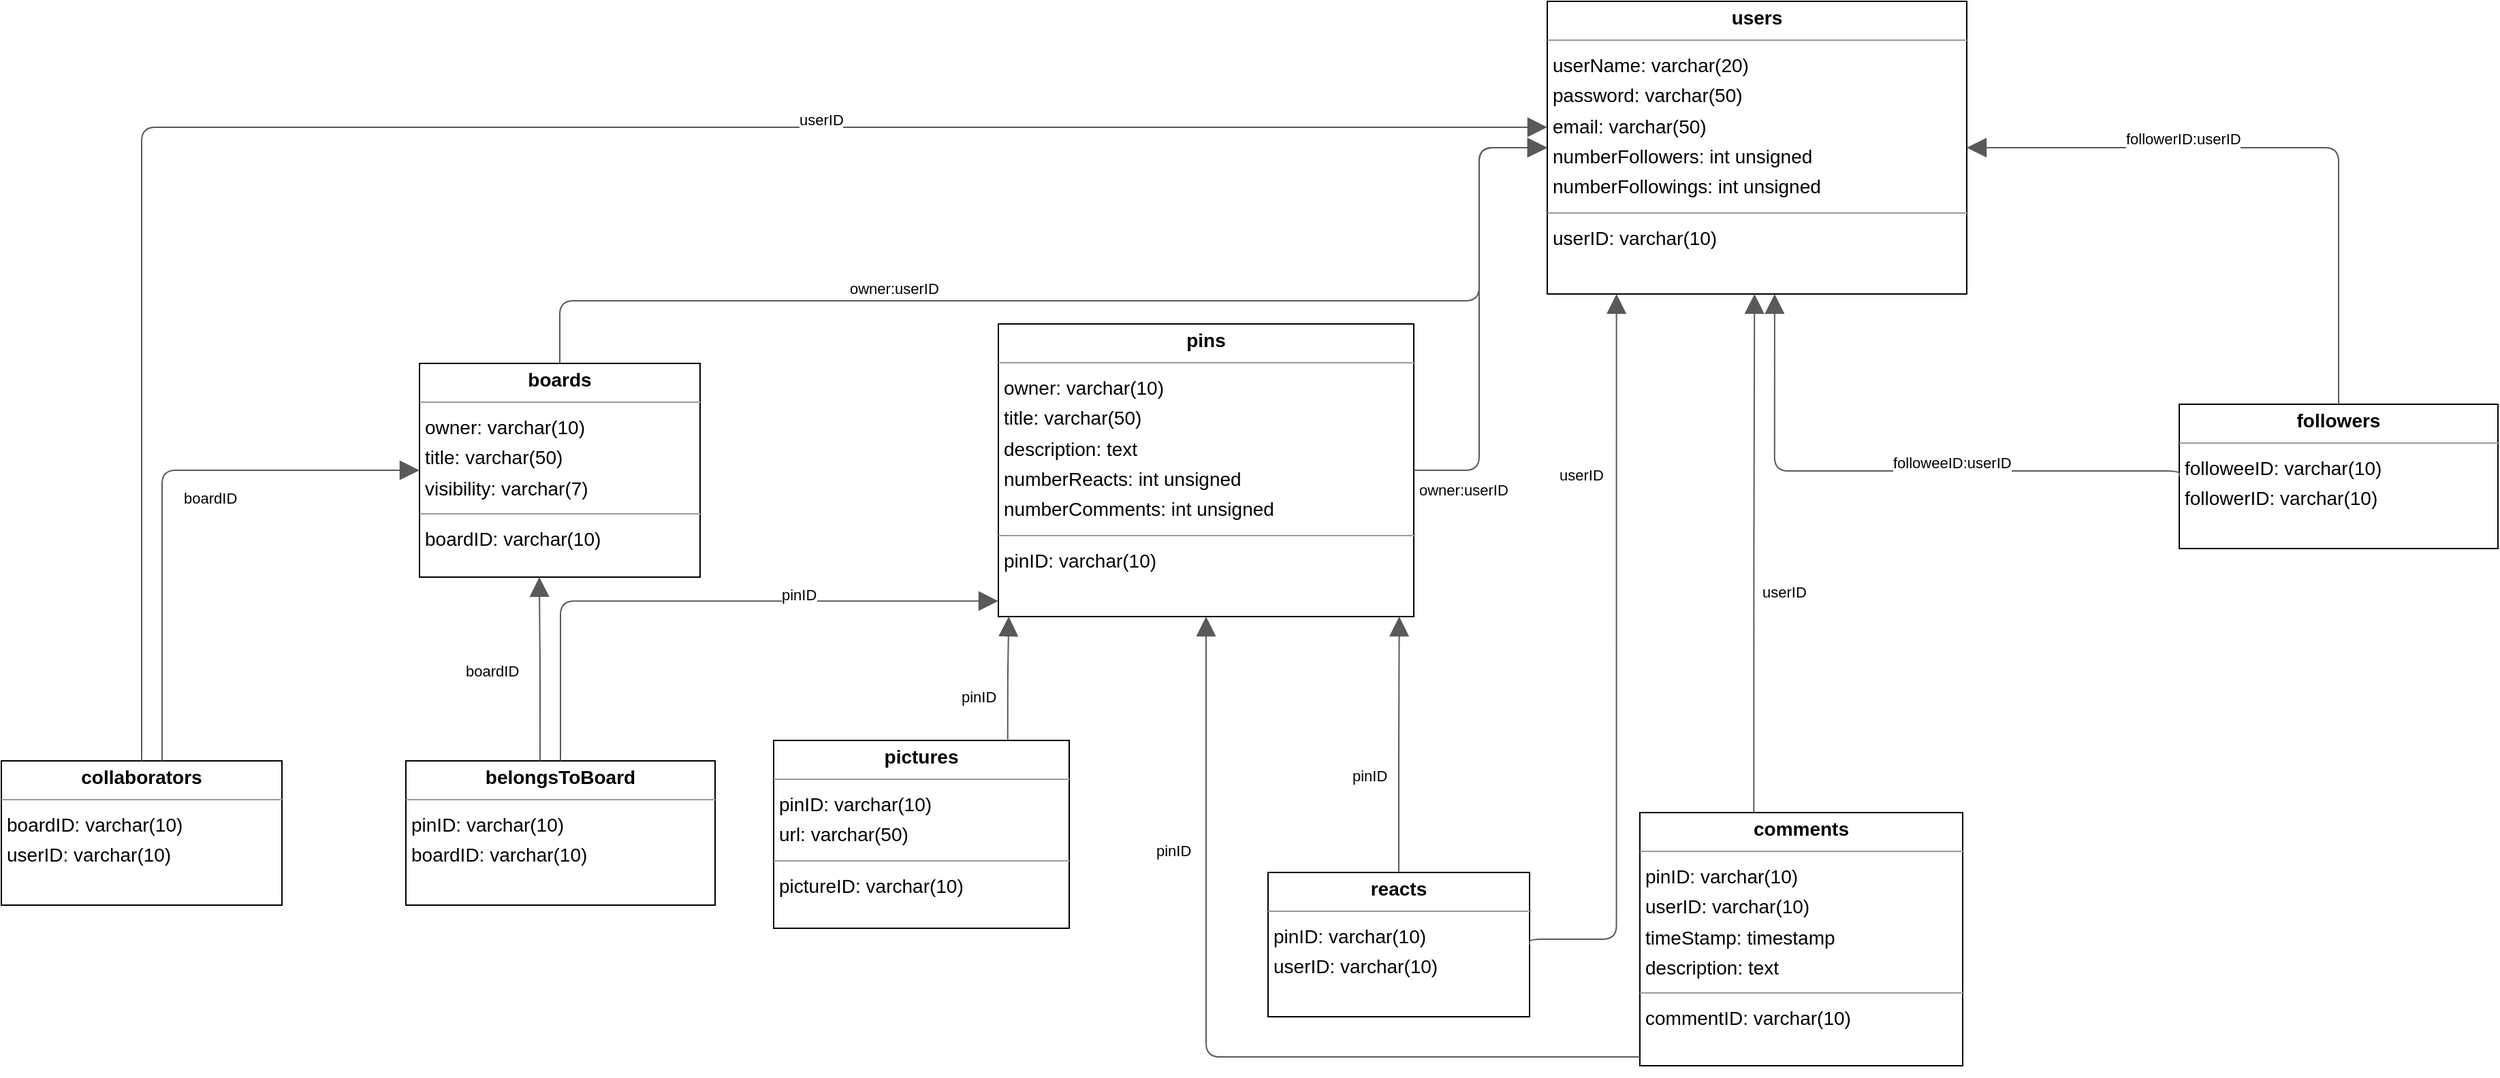 <mxGraphModel dx="0" dy="0" grid="1" gridSize="10" guides="1" tooltips="1" connect="1" arrows="1" fold="1" page="0" pageScale="1" background="none" math="0" shadow="0">
  <root>
    <mxCell id="0" />
    <mxCell id="1" parent="0" />
    <mxCell id="node2" parent="1" vertex="1" value="&lt;p style=&quot;margin:0px;margin-top:4px;text-align:center;&quot;&gt;&lt;b&gt;belongsToBoard&lt;/b&gt;&lt;/p&gt;&lt;hr size=&quot;1&quot;/&gt;&lt;p style=&quot;margin:0 0 0 4px;line-height:1.6;&quot;&gt; pinID: varchar(10)&lt;br/&gt; boardID: varchar(10)&lt;/p&gt;" style="verticalAlign=top;align=left;overflow=fill;fontSize=14;fontFamily=Helvetica;html=1;rounded=0;shadow=0;comic=0;labelBackgroundColor=none;strokeWidth=1;">
      <mxGeometry x="78" y="261" width="227" height="106" as="geometry" />
    </mxCell>
    <mxCell id="node7" parent="1" vertex="1" value="&lt;p style=&quot;margin:0px;margin-top:4px;text-align:center;&quot;&gt;&lt;b&gt;boards&lt;/b&gt;&lt;/p&gt;&lt;hr size=&quot;1&quot;/&gt;&lt;p style=&quot;margin:0 0 0 4px;line-height:1.6;&quot;&gt; owner: varchar(10)&lt;br/&gt; title: varchar(50)&lt;br/&gt; visibility: varchar(7)&lt;/p&gt;&lt;hr size=&quot;1&quot;/&gt;&lt;p style=&quot;margin:0 0 0 4px;line-height:1.6;&quot;&gt; boardID: varchar(10)&lt;/p&gt;" style="verticalAlign=top;align=left;overflow=fill;fontSize=14;fontFamily=Helvetica;html=1;rounded=0;shadow=0;comic=0;labelBackgroundColor=none;strokeWidth=1;">
      <mxGeometry x="88" y="-31" width="206" height="157" as="geometry" />
    </mxCell>
    <mxCell id="node1" parent="1" vertex="1" value="&lt;p style=&quot;margin:0px;margin-top:4px;text-align:center;&quot;&gt;&lt;b&gt;collaborators&lt;/b&gt;&lt;/p&gt;&lt;hr size=&quot;1&quot;/&gt;&lt;p style=&quot;margin:0 0 0 4px;line-height:1.6;&quot;&gt; boardID: varchar(10)&lt;br/&gt; userID: varchar(10)&lt;/p&gt;" style="verticalAlign=top;align=left;overflow=fill;fontSize=14;fontFamily=Helvetica;html=1;rounded=0;shadow=0;comic=0;labelBackgroundColor=none;strokeWidth=1;">
      <mxGeometry x="-219" y="261" width="206" height="106" as="geometry" />
    </mxCell>
    <mxCell id="node5" parent="1" vertex="1" value="&lt;p style=&quot;margin:0px;margin-top:4px;text-align:center;&quot;&gt;&lt;b&gt;comments&lt;/b&gt;&lt;/p&gt;&lt;hr size=&quot;1&quot;/&gt;&lt;p style=&quot;margin:0 0 0 4px;line-height:1.6;&quot;&gt; pinID: varchar(10)&lt;br/&gt; userID: varchar(10)&lt;br/&gt; timeStamp: timestamp&lt;br/&gt; description: text&lt;/p&gt;&lt;hr size=&quot;1&quot;/&gt;&lt;p style=&quot;margin:0 0 0 4px;line-height:1.6;&quot;&gt; commentID: varchar(10)&lt;/p&gt;" style="verticalAlign=top;align=left;overflow=fill;fontSize=14;fontFamily=Helvetica;html=1;rounded=0;shadow=0;comic=0;labelBackgroundColor=none;strokeWidth=1;">
      <mxGeometry x="984" y="299" width="237" height="186" as="geometry" />
    </mxCell>
    <mxCell id="node6" parent="1" vertex="1" value="&lt;p style=&quot;margin:0px;margin-top:4px;text-align:center;&quot;&gt;&lt;b&gt;followers&lt;/b&gt;&lt;/p&gt;&lt;hr size=&quot;1&quot;/&gt;&lt;p style=&quot;margin:0 0 0 4px;line-height:1.6;&quot;&gt; followeeID: varchar(10)&lt;br/&gt; followerID: varchar(10)&lt;/p&gt;" style="verticalAlign=top;align=left;overflow=fill;fontSize=14;fontFamily=Helvetica;html=1;rounded=0;shadow=0;comic=0;labelBackgroundColor=none;strokeWidth=1;">
      <mxGeometry x="1380" y="-1" width="234" height="106" as="geometry" />
    </mxCell>
    <mxCell id="node3" parent="1" vertex="1" value="&lt;p style=&quot;margin:0px;margin-top:4px;text-align:center;&quot;&gt;&lt;b&gt;pictures&lt;/b&gt;&lt;/p&gt;&lt;hr size=&quot;1&quot;/&gt;&lt;p style=&quot;margin:0 0 0 4px;line-height:1.6;&quot;&gt; pinID: varchar(10)&lt;br/&gt; url: varchar(50)&lt;/p&gt;&lt;hr size=&quot;1&quot;/&gt;&lt;p style=&quot;margin:0 0 0 4px;line-height:1.6;&quot;&gt; pictureID: varchar(10)&lt;/p&gt;" style="verticalAlign=top;align=left;overflow=fill;fontSize=14;fontFamily=Helvetica;html=1;rounded=0;shadow=0;comic=0;labelBackgroundColor=none;strokeWidth=1;">
      <mxGeometry x="348" y="246" width="217" height="138" as="geometry" />
    </mxCell>
    <mxCell id="node4" parent="1" vertex="1" value="&lt;p style=&quot;margin:0px;margin-top:4px;text-align:center;&quot;&gt;&lt;b&gt;pins&lt;/b&gt;&lt;/p&gt;&lt;hr size=&quot;1&quot;/&gt;&lt;p style=&quot;margin:0 0 0 4px;line-height:1.6;&quot;&gt; owner: varchar(10)&lt;br/&gt; title: varchar(50)&lt;br/&gt; description: text&lt;br/&gt; numberReacts: int unsigned&lt;br/&gt; numberComments: int unsigned&lt;/p&gt;&lt;hr size=&quot;1&quot;/&gt;&lt;p style=&quot;margin:0 0 0 4px;line-height:1.6;&quot;&gt; pinID: varchar(10)&lt;/p&gt;" style="verticalAlign=top;align=left;overflow=fill;fontSize=14;fontFamily=Helvetica;html=1;rounded=0;shadow=0;comic=0;labelBackgroundColor=none;strokeWidth=1;">
      <mxGeometry x="513" y="-60" width="305" height="215" as="geometry" />
    </mxCell>
    <mxCell id="node0" parent="1" vertex="1" value="&lt;p style=&quot;margin:0px;margin-top:4px;text-align:center;&quot;&gt;&lt;b&gt;reacts&lt;/b&gt;&lt;/p&gt;&lt;hr size=&quot;1&quot;/&gt;&lt;p style=&quot;margin:0 0 0 4px;line-height:1.6;&quot;&gt; pinID: varchar(10)&lt;br/&gt; userID: varchar(10)&lt;/p&gt;" style="verticalAlign=top;align=left;overflow=fill;fontSize=14;fontFamily=Helvetica;html=1;rounded=0;shadow=0;comic=0;labelBackgroundColor=none;strokeWidth=1;">
      <mxGeometry x="711" y="343" width="192" height="106" as="geometry" />
    </mxCell>
    <mxCell id="node8" parent="1" vertex="1" value="&lt;p style=&quot;margin:0px;margin-top:4px;text-align:center;&quot;&gt;&lt;b&gt;users&lt;/b&gt;&lt;/p&gt;&lt;hr size=&quot;1&quot;/&gt;&lt;p style=&quot;margin:0 0 0 4px;line-height:1.6;&quot;&gt; userName: varchar(20)&lt;br/&gt; password: varchar(50)&lt;br/&gt; email: varchar(50)&lt;br/&gt; numberFollowers: int unsigned&lt;br/&gt; numberFollowings: int unsigned&lt;/p&gt;&lt;hr size=&quot;1&quot;/&gt;&lt;p style=&quot;margin:0 0 0 4px;line-height:1.6;&quot;&gt; userID: varchar(10)&lt;/p&gt;" style="verticalAlign=top;align=left;overflow=fill;fontSize=14;fontFamily=Helvetica;html=1;rounded=0;shadow=0;comic=0;labelBackgroundColor=none;strokeWidth=1;">
      <mxGeometry x="916" y="-297" width="308" height="215" as="geometry" />
    </mxCell>
    <mxCell id="edge5" edge="1" value="" parent="1" source="node2" target="node7" style="html=1;rounded=1;edgeStyle=orthogonalEdgeStyle;dashed=0;startArrow=none;endArrow=block;endSize=12;strokeColor=#595959;exitX=0.434;exitY=0.000;exitDx=0;exitDy=0;entryX=0.427;entryY=1.000;entryDx=0;entryDy=0;">
      <mxGeometry width="50" height="50" relative="1" as="geometry">
        <Array as="points" />
      </mxGeometry>
    </mxCell>
    <mxCell id="label32" parent="edge5" vertex="1" connectable="0" value="boardID" style="edgeLabel;resizable=0;html=1;align=left;verticalAlign=top;strokeColor=default;">
      <mxGeometry x="120" y="182" as="geometry" />
    </mxCell>
    <mxCell id="edge9" edge="1" value="" parent="1" source="node2" target="node4" style="html=1;rounded=1;edgeStyle=orthogonalEdgeStyle;dashed=0;startArrow=none;endArrow=block;endSize=12;strokeColor=#595959;exitX=0.500;exitY=0.000;exitDx=0;exitDy=0;entryX=0.000;entryY=0.947;entryDx=0;entryDy=0;">
      <mxGeometry width="50" height="50" relative="1" as="geometry">
        <Array as="points">
          <mxPoint x="191" y="144" />
        </Array>
      </mxGeometry>
    </mxCell>
    <mxCell id="label56" parent="edge9" vertex="1" connectable="0" value="pinID" style="edgeLabel;resizable=0;html=1;align=left;verticalAlign=top;strokeColor=default;">
      <mxGeometry x="352" y="126" as="geometry" />
    </mxCell>
    <mxCell id="edge12" edge="1" value="" parent="1" source="node7" target="node8" style="html=1;rounded=1;edgeStyle=orthogonalEdgeStyle;dashed=0;startArrow=none;endArrow=block;endSize=12;strokeColor=#595959;exitX=0.500;exitY=0.000;exitDx=0;exitDy=0;entryX=0.000;entryY=0.500;entryDx=0;entryDy=0;">
      <mxGeometry width="50" height="50" relative="1" as="geometry">
        <Array as="points">
          <mxPoint x="191" y="-77" />
          <mxPoint x="866" y="-77" />
          <mxPoint x="866" y="-190" />
        </Array>
      </mxGeometry>
    </mxCell>
    <mxCell id="label74" parent="edge12" vertex="1" connectable="0" value="owner:userID" style="edgeLabel;resizable=0;html=1;align=left;verticalAlign=top;strokeColor=default;">
      <mxGeometry x="402" y="-99" as="geometry" />
    </mxCell>
    <mxCell id="edge6" edge="1" value="" parent="1" source="node1" target="node7" style="html=1;rounded=1;edgeStyle=orthogonalEdgeStyle;dashed=0;startArrow=none;endArrow=block;endSize=12;strokeColor=#595959;exitX=0.573;exitY=0.000;exitDx=0;exitDy=0;entryX=0.000;entryY=0.500;entryDx=0;entryDy=0;">
      <mxGeometry width="50" height="50" relative="1" as="geometry">
        <Array as="points">
          <mxPoint x="-101" y="48" />
        </Array>
      </mxGeometry>
    </mxCell>
    <mxCell id="label38" parent="edge6" vertex="1" connectable="0" value="boardID" style="edgeLabel;resizable=0;html=1;align=left;verticalAlign=top;strokeColor=default;">
      <mxGeometry x="-87" y="55" as="geometry" />
    </mxCell>
    <mxCell id="edge1" edge="1" value="" parent="1" source="node1" target="node8" style="html=1;rounded=1;edgeStyle=orthogonalEdgeStyle;dashed=0;startArrow=none;endArrow=block;endSize=12;strokeColor=#595959;exitX=0.500;exitY=0.000;exitDx=0;exitDy=0;entryX=0.000;entryY=0.430;entryDx=0;entryDy=0;">
      <mxGeometry width="50" height="50" relative="1" as="geometry">
        <Array as="points">
          <mxPoint x="-116" y="-205" />
        </Array>
      </mxGeometry>
    </mxCell>
    <mxCell id="label8" parent="edge1" vertex="1" connectable="0" value="userID" style="edgeLabel;resizable=0;html=1;align=left;verticalAlign=top;strokeColor=default;">
      <mxGeometry x="365" y="-223" as="geometry" />
    </mxCell>
    <mxCell id="edge8" edge="1" value="" parent="1" source="node5" target="node4" style="html=1;rounded=1;edgeStyle=orthogonalEdgeStyle;dashed=0;startArrow=none;endArrow=block;endSize=12;strokeColor=#595959;exitX=0.000;exitY=0.965;exitDx=0;exitDy=0;entryX=0.500;entryY=1.000;entryDx=0;entryDy=0;">
      <mxGeometry width="50" height="50" relative="1" as="geometry">
        <Array as="points">
          <mxPoint x="665" y="479" />
        </Array>
      </mxGeometry>
    </mxCell>
    <mxCell id="label50" parent="edge8" vertex="1" connectable="0" value="pinID" style="edgeLabel;resizable=0;html=1;align=left;verticalAlign=top;strokeColor=default;">
      <mxGeometry x="627" y="314" as="geometry" />
    </mxCell>
    <mxCell id="edge0" edge="1" value="" parent="1" source="node5" target="node8" style="html=1;rounded=1;edgeStyle=orthogonalEdgeStyle;dashed=0;startArrow=none;endArrow=block;endSize=12;strokeColor=#595959;exitX=0.353;exitY=0.000;exitDx=0;exitDy=0;entryX=0.494;entryY=1.000;entryDx=0;entryDy=0;">
      <mxGeometry width="50" height="50" relative="1" as="geometry">
        <Array as="points" />
      </mxGeometry>
    </mxCell>
    <mxCell id="label2" parent="edge0" vertex="1" connectable="0" value="userID" style="edgeLabel;resizable=0;html=1;align=left;verticalAlign=top;strokeColor=default;">
      <mxGeometry x="1072" y="124" as="geometry" />
    </mxCell>
    <mxCell id="edge2" edge="1" value="" parent="1" source="node6" target="node8" style="html=1;rounded=1;edgeStyle=orthogonalEdgeStyle;dashed=0;startArrow=none;endArrow=block;endSize=12;strokeColor=#595959;exitX=0.500;exitY=0.000;exitDx=0;exitDy=0;entryX=1.000;entryY=0.500;entryDx=0;entryDy=0;">
      <mxGeometry width="50" height="50" relative="1" as="geometry">
        <Array as="points">
          <mxPoint x="1497" y="-190" />
        </Array>
      </mxGeometry>
    </mxCell>
    <mxCell id="label14" parent="edge2" vertex="1" connectable="0" value="followerID:userID" style="edgeLabel;resizable=0;html=1;align=left;verticalAlign=top;strokeColor=default;">
      <mxGeometry x="1339" y="-209" as="geometry" />
    </mxCell>
    <mxCell id="edge10" edge="1" value="" parent="1" source="node6" target="node8" style="html=1;rounded=1;edgeStyle=orthogonalEdgeStyle;dashed=0;startArrow=none;endArrow=block;endSize=12;strokeColor=#595959;exitX=0.000;exitY=0.500;exitDx=0;exitDy=0;entryX=0.542;entryY=1.000;entryDx=0;entryDy=0;">
      <mxGeometry width="50" height="50" relative="1" as="geometry">
        <Array as="points">
          <mxPoint x="1083" y="48" />
        </Array>
      </mxGeometry>
    </mxCell>
    <mxCell id="label62" parent="edge10" vertex="1" connectable="0" value="followeeID:userID" style="edgeLabel;resizable=0;html=1;align=left;verticalAlign=top;strokeColor=default;">
      <mxGeometry x="1168" y="29" as="geometry" />
    </mxCell>
    <mxCell id="edge11" edge="1" value="" parent="1" source="node3" target="node4" style="html=1;rounded=1;edgeStyle=orthogonalEdgeStyle;dashed=0;startArrow=none;endArrow=block;endSize=12;strokeColor=#595959;exitX=0.792;exitY=0.000;exitDx=0;exitDy=0;entryX=0.025;entryY=1.000;entryDx=0;entryDy=0;">
      <mxGeometry width="50" height="50" relative="1" as="geometry">
        <Array as="points" />
      </mxGeometry>
    </mxCell>
    <mxCell id="label68" parent="edge11" vertex="1" connectable="0" value="pinID" style="edgeLabel;resizable=0;html=1;align=left;verticalAlign=top;strokeColor=default;">
      <mxGeometry x="484" y="201" as="geometry" />
    </mxCell>
    <mxCell id="edge3" edge="1" value="" parent="1" source="node4" target="node8" style="html=1;rounded=1;edgeStyle=orthogonalEdgeStyle;dashed=0;startArrow=none;endArrow=block;endSize=12;strokeColor=#595959;exitX=1.000;exitY=0.500;exitDx=0;exitDy=0;entryX=0.000;entryY=0.500;entryDx=0;entryDy=0;">
      <mxGeometry width="50" height="50" relative="1" as="geometry">
        <Array as="points">
          <mxPoint x="866" y="48" />
          <mxPoint x="866" y="-190" />
        </Array>
      </mxGeometry>
    </mxCell>
    <mxCell id="label20" parent="edge3" vertex="1" connectable="0" value="owner:userID" style="edgeLabel;resizable=0;html=1;align=left;verticalAlign=top;strokeColor=default;">
      <mxGeometry x="820" y="49" as="geometry" />
    </mxCell>
    <mxCell id="edge4" edge="1" value="" parent="1" source="node0" target="node4" style="html=1;rounded=1;edgeStyle=orthogonalEdgeStyle;dashed=0;startArrow=none;endArrow=block;endSize=12;strokeColor=#595959;exitX=0.500;exitY=0.000;exitDx=0;exitDy=0;entryX=0.965;entryY=1.000;entryDx=0;entryDy=0;">
      <mxGeometry width="50" height="50" relative="1" as="geometry">
        <Array as="points" />
      </mxGeometry>
    </mxCell>
    <mxCell id="label26" parent="edge4" vertex="1" connectable="0" value="pinID" style="edgeLabel;resizable=0;html=1;align=left;verticalAlign=top;strokeColor=default;">
      <mxGeometry x="771" y="259" as="geometry" />
    </mxCell>
    <mxCell id="edge7" edge="1" value="" parent="1" source="node0" target="node8" style="html=1;rounded=1;edgeStyle=orthogonalEdgeStyle;dashed=0;startArrow=none;endArrow=block;endSize=12;strokeColor=#595959;exitX=1.000;exitY=0.500;exitDx=0;exitDy=0;entryX=0.165;entryY=1.000;entryDx=0;entryDy=0;">
      <mxGeometry width="50" height="50" relative="1" as="geometry">
        <Array as="points">
          <mxPoint x="966" y="392" />
        </Array>
      </mxGeometry>
    </mxCell>
    <mxCell id="label44" parent="edge7" vertex="1" connectable="0" value="userID" style="edgeLabel;resizable=0;html=1;align=left;verticalAlign=top;strokeColor=default;">
      <mxGeometry x="923" y="38" as="geometry" />
    </mxCell>
  </root>
</mxGraphModel>